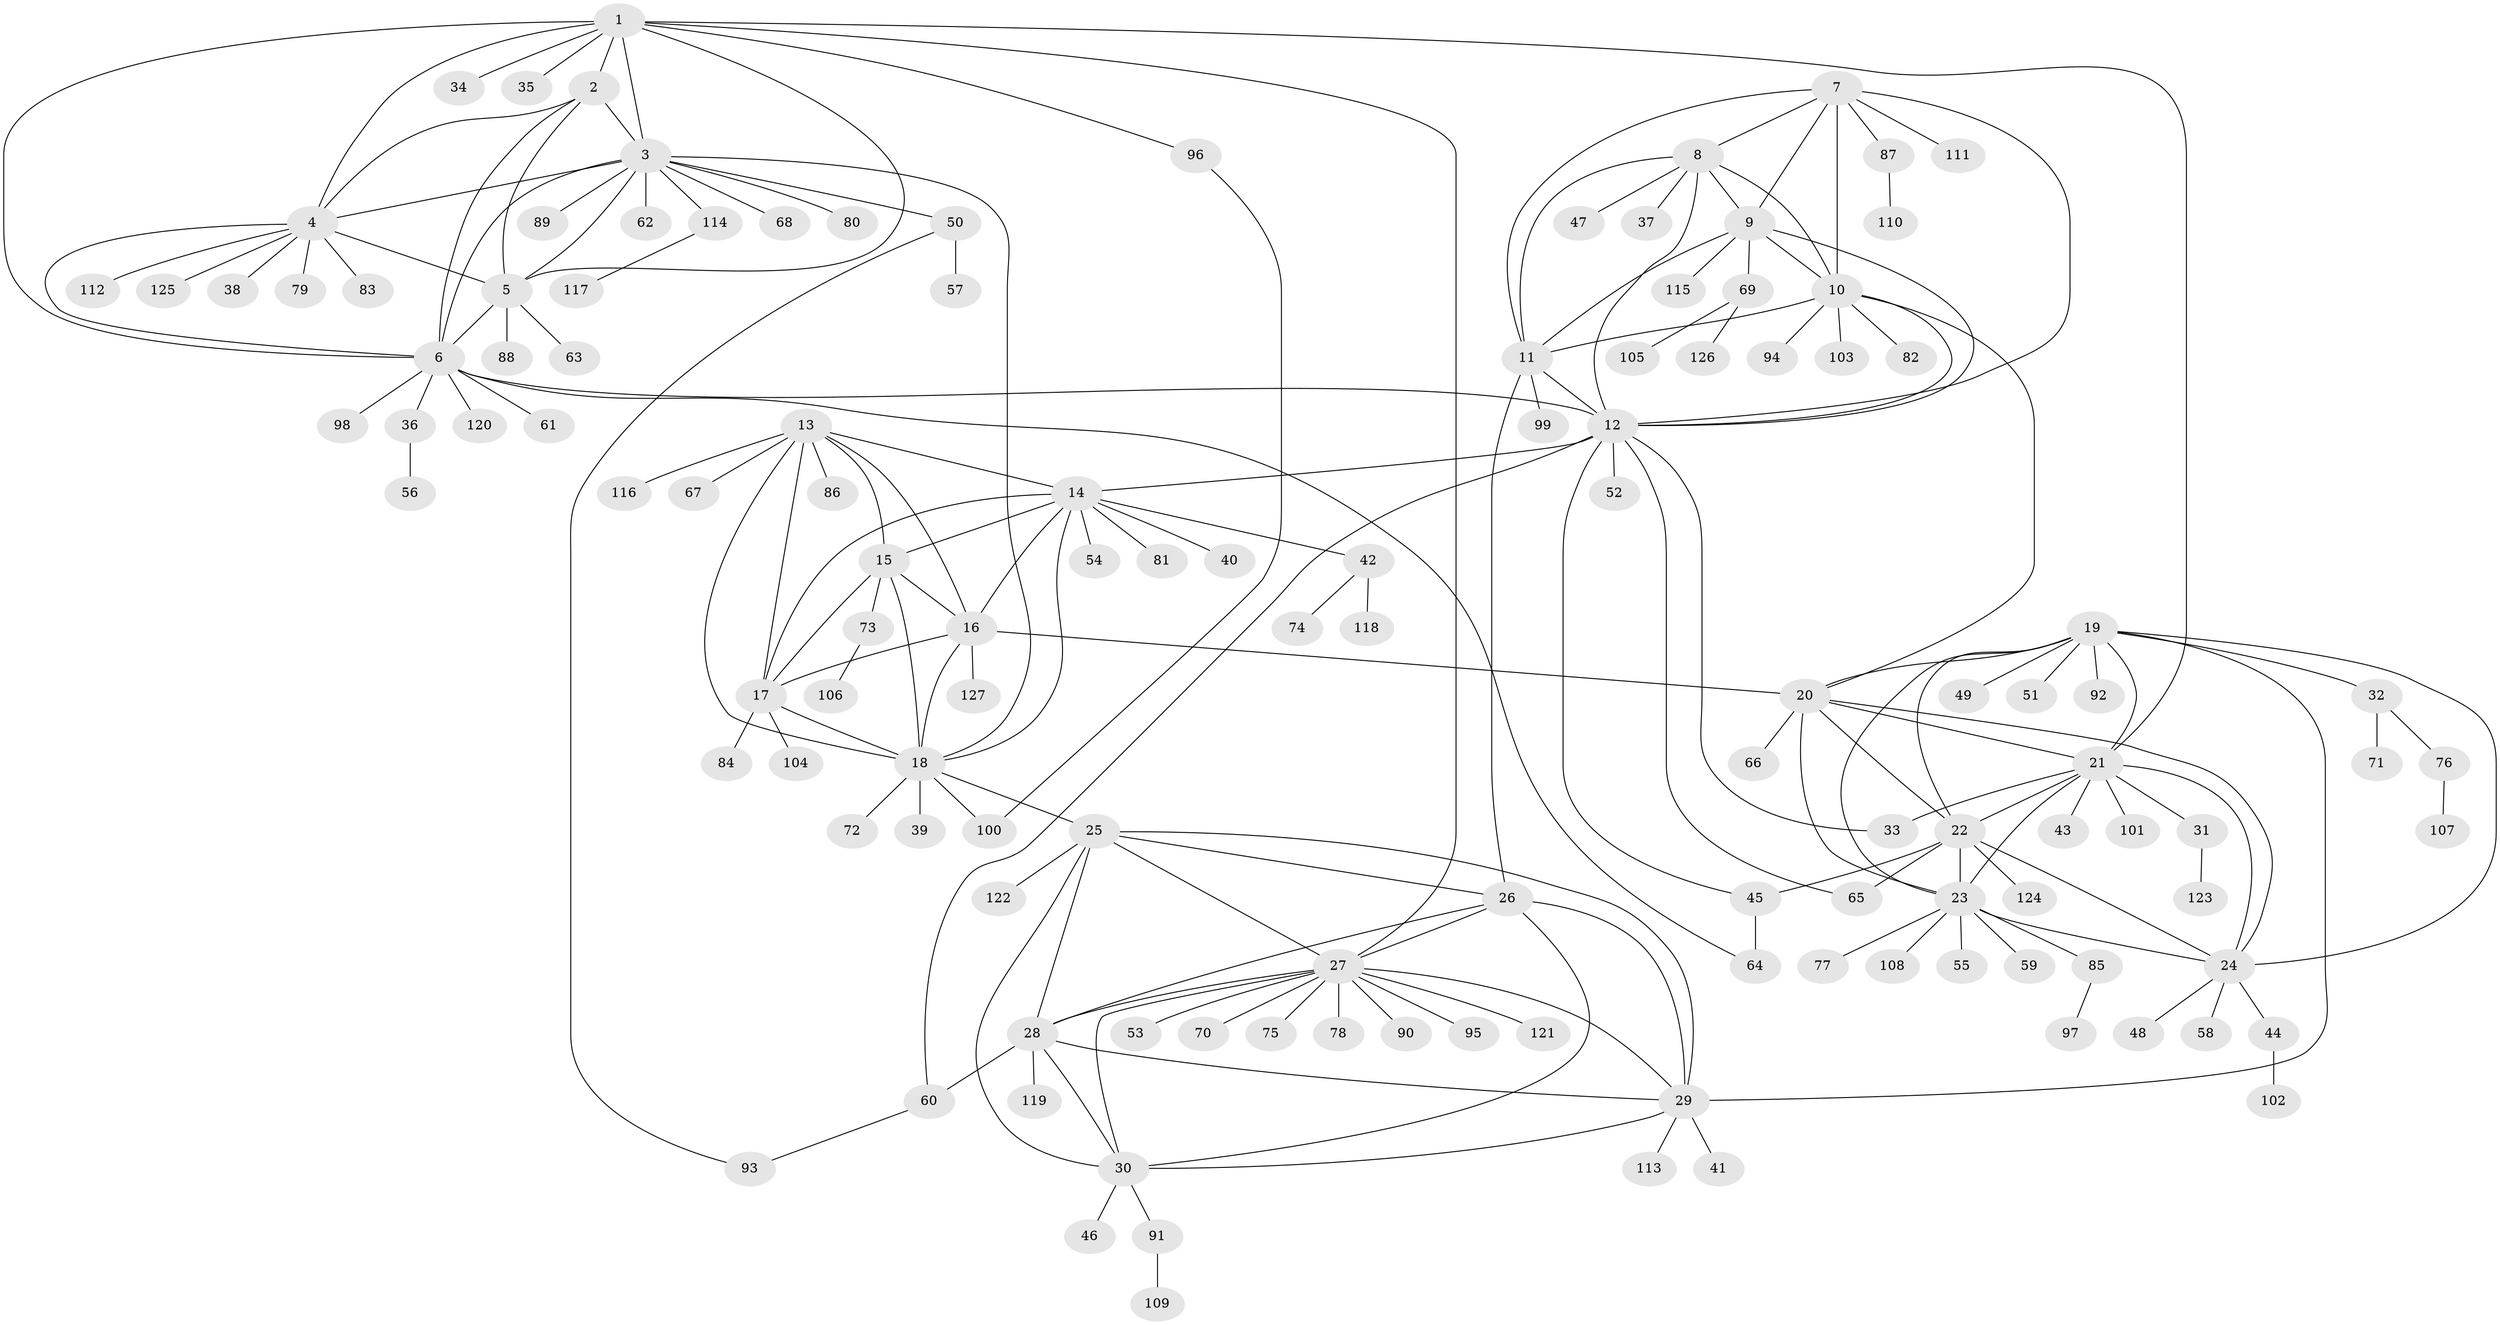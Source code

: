 // Generated by graph-tools (version 1.1) at 2025/26/03/09/25 03:26:46]
// undirected, 127 vertices, 189 edges
graph export_dot {
graph [start="1"]
  node [color=gray90,style=filled];
  1;
  2;
  3;
  4;
  5;
  6;
  7;
  8;
  9;
  10;
  11;
  12;
  13;
  14;
  15;
  16;
  17;
  18;
  19;
  20;
  21;
  22;
  23;
  24;
  25;
  26;
  27;
  28;
  29;
  30;
  31;
  32;
  33;
  34;
  35;
  36;
  37;
  38;
  39;
  40;
  41;
  42;
  43;
  44;
  45;
  46;
  47;
  48;
  49;
  50;
  51;
  52;
  53;
  54;
  55;
  56;
  57;
  58;
  59;
  60;
  61;
  62;
  63;
  64;
  65;
  66;
  67;
  68;
  69;
  70;
  71;
  72;
  73;
  74;
  75;
  76;
  77;
  78;
  79;
  80;
  81;
  82;
  83;
  84;
  85;
  86;
  87;
  88;
  89;
  90;
  91;
  92;
  93;
  94;
  95;
  96;
  97;
  98;
  99;
  100;
  101;
  102;
  103;
  104;
  105;
  106;
  107;
  108;
  109;
  110;
  111;
  112;
  113;
  114;
  115;
  116;
  117;
  118;
  119;
  120;
  121;
  122;
  123;
  124;
  125;
  126;
  127;
  1 -- 2;
  1 -- 3;
  1 -- 4;
  1 -- 5;
  1 -- 6;
  1 -- 21;
  1 -- 27;
  1 -- 34;
  1 -- 35;
  1 -- 96;
  2 -- 3;
  2 -- 4;
  2 -- 5;
  2 -- 6;
  3 -- 4;
  3 -- 5;
  3 -- 6;
  3 -- 18;
  3 -- 50;
  3 -- 62;
  3 -- 68;
  3 -- 80;
  3 -- 89;
  3 -- 114;
  4 -- 5;
  4 -- 6;
  4 -- 38;
  4 -- 79;
  4 -- 83;
  4 -- 112;
  4 -- 125;
  5 -- 6;
  5 -- 63;
  5 -- 88;
  6 -- 12;
  6 -- 36;
  6 -- 61;
  6 -- 64;
  6 -- 98;
  6 -- 120;
  7 -- 8;
  7 -- 9;
  7 -- 10;
  7 -- 11;
  7 -- 12;
  7 -- 87;
  7 -- 111;
  8 -- 9;
  8 -- 10;
  8 -- 11;
  8 -- 12;
  8 -- 37;
  8 -- 47;
  9 -- 10;
  9 -- 11;
  9 -- 12;
  9 -- 69;
  9 -- 115;
  10 -- 11;
  10 -- 12;
  10 -- 20;
  10 -- 82;
  10 -- 94;
  10 -- 103;
  11 -- 12;
  11 -- 26;
  11 -- 99;
  12 -- 14;
  12 -- 33;
  12 -- 45;
  12 -- 52;
  12 -- 60;
  12 -- 65;
  13 -- 14;
  13 -- 15;
  13 -- 16;
  13 -- 17;
  13 -- 18;
  13 -- 67;
  13 -- 86;
  13 -- 116;
  14 -- 15;
  14 -- 16;
  14 -- 17;
  14 -- 18;
  14 -- 40;
  14 -- 42;
  14 -- 54;
  14 -- 81;
  15 -- 16;
  15 -- 17;
  15 -- 18;
  15 -- 73;
  16 -- 17;
  16 -- 18;
  16 -- 20;
  16 -- 127;
  17 -- 18;
  17 -- 84;
  17 -- 104;
  18 -- 25;
  18 -- 39;
  18 -- 72;
  18 -- 100;
  19 -- 20;
  19 -- 21;
  19 -- 22;
  19 -- 23;
  19 -- 24;
  19 -- 29;
  19 -- 32;
  19 -- 49;
  19 -- 51;
  19 -- 92;
  20 -- 21;
  20 -- 22;
  20 -- 23;
  20 -- 24;
  20 -- 66;
  21 -- 22;
  21 -- 23;
  21 -- 24;
  21 -- 31;
  21 -- 33;
  21 -- 43;
  21 -- 101;
  22 -- 23;
  22 -- 24;
  22 -- 45;
  22 -- 65;
  22 -- 124;
  23 -- 24;
  23 -- 55;
  23 -- 59;
  23 -- 77;
  23 -- 85;
  23 -- 108;
  24 -- 44;
  24 -- 48;
  24 -- 58;
  25 -- 26;
  25 -- 27;
  25 -- 28;
  25 -- 29;
  25 -- 30;
  25 -- 122;
  26 -- 27;
  26 -- 28;
  26 -- 29;
  26 -- 30;
  27 -- 28;
  27 -- 29;
  27 -- 30;
  27 -- 53;
  27 -- 70;
  27 -- 75;
  27 -- 78;
  27 -- 90;
  27 -- 95;
  27 -- 121;
  28 -- 29;
  28 -- 30;
  28 -- 60;
  28 -- 119;
  29 -- 30;
  29 -- 41;
  29 -- 113;
  30 -- 46;
  30 -- 91;
  31 -- 123;
  32 -- 71;
  32 -- 76;
  36 -- 56;
  42 -- 74;
  42 -- 118;
  44 -- 102;
  45 -- 64;
  50 -- 57;
  50 -- 93;
  60 -- 93;
  69 -- 105;
  69 -- 126;
  73 -- 106;
  76 -- 107;
  85 -- 97;
  87 -- 110;
  91 -- 109;
  96 -- 100;
  114 -- 117;
}

